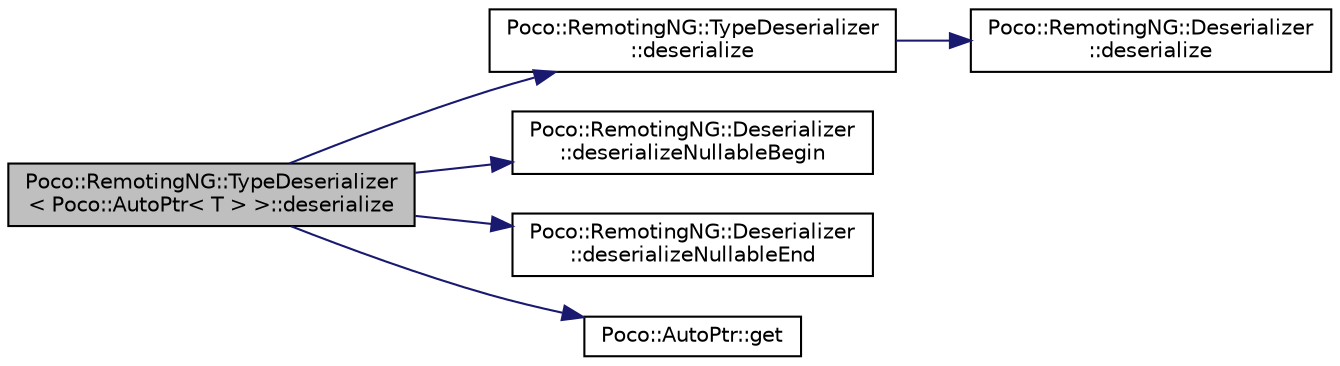 digraph "Poco::RemotingNG::TypeDeserializer&lt; Poco::AutoPtr&lt; T &gt; &gt;::deserialize"
{
 // LATEX_PDF_SIZE
  edge [fontname="Helvetica",fontsize="10",labelfontname="Helvetica",labelfontsize="10"];
  node [fontname="Helvetica",fontsize="10",shape=record];
  rankdir="LR";
  Node1 [label="Poco::RemotingNG::TypeDeserializer\l\< Poco::AutoPtr\< T \> \>::deserialize",height=0.2,width=0.4,color="black", fillcolor="grey75", style="filled", fontcolor="black",tooltip=" "];
  Node1 -> Node2 [color="midnightblue",fontsize="10",style="solid"];
  Node2 [label="Poco::RemotingNG::TypeDeserializer\l::deserialize",height=0.2,width=0.4,color="black", fillcolor="white", style="filled",URL="$classPoco_1_1RemotingNG_1_1TypeDeserializer.html#a93de3b10c219daf40047332e26ac0442",tooltip=" "];
  Node2 -> Node3 [color="midnightblue",fontsize="10",style="solid"];
  Node3 [label="Poco::RemotingNG::Deserializer\l::deserialize",height=0.2,width=0.4,color="black", fillcolor="white", style="filled",URL="$classPoco_1_1RemotingNG_1_1Deserializer.html#aefcff95c9b5ab543cae7f61f856ba5f8",tooltip=" "];
  Node1 -> Node4 [color="midnightblue",fontsize="10",style="solid"];
  Node4 [label="Poco::RemotingNG::Deserializer\l::deserializeNullableBegin",height=0.2,width=0.4,color="black", fillcolor="white", style="filled",URL="$classPoco_1_1RemotingNG_1_1Deserializer.html#a9a2d517bcf48e96d133ffffc508a479e",tooltip="End deserialization of a vector or other sequence."];
  Node1 -> Node5 [color="midnightblue",fontsize="10",style="solid"];
  Node5 [label="Poco::RemotingNG::Deserializer\l::deserializeNullableEnd",height=0.2,width=0.4,color="black", fillcolor="white", style="filled",URL="$classPoco_1_1RemotingNG_1_1Deserializer.html#ac7269d22c5dd2f8a04e3bc28e9876200",tooltip=" "];
  Node1 -> Node6 [color="midnightblue",fontsize="10",style="solid"];
  Node6 [label="Poco::AutoPtr::get",height=0.2,width=0.4,color="black", fillcolor="white", style="filled",URL="$classPoco_1_1AutoPtr.html#aa6160c2516e77726050e216d8003585c",tooltip=" "];
}
